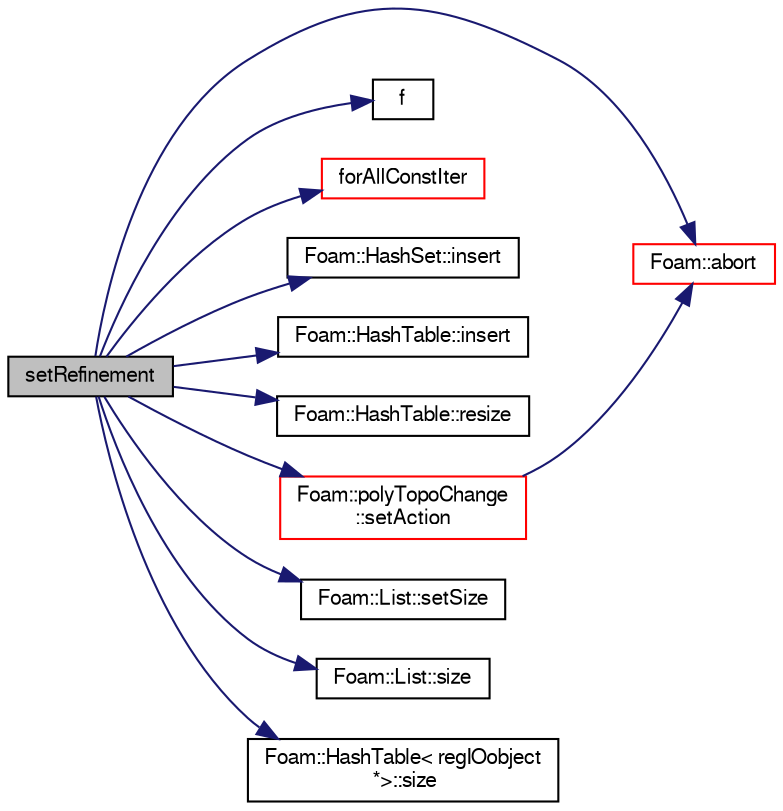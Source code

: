 digraph "setRefinement"
{
  bgcolor="transparent";
  edge [fontname="FreeSans",fontsize="10",labelfontname="FreeSans",labelfontsize="10"];
  node [fontname="FreeSans",fontsize="10",shape=record];
  rankdir="LR";
  Node845 [label="setRefinement",height=0.2,width=0.4,color="black", fillcolor="grey75", style="filled", fontcolor="black"];
  Node845 -> Node846 [color="midnightblue",fontsize="10",style="solid",fontname="FreeSans"];
  Node846 [label="Foam::abort",height=0.2,width=0.4,color="red",URL="$a21124.html#a447107a607d03e417307c203fa5fb44b"];
  Node845 -> Node889 [color="midnightblue",fontsize="10",style="solid",fontname="FreeSans"];
  Node889 [label="f",height=0.2,width=0.4,color="black",URL="$a17900.html#a888be93833ac7a23170555c69c690288"];
  Node845 -> Node890 [color="midnightblue",fontsize="10",style="solid",fontname="FreeSans"];
  Node890 [label="forAllConstIter",height=0.2,width=0.4,color="red",URL="$a38141.html#ae21e2836509b0fa7f7cedf6493b11b09"];
  Node845 -> Node1148 [color="midnightblue",fontsize="10",style="solid",fontname="FreeSans"];
  Node1148 [label="Foam::HashSet::insert",height=0.2,width=0.4,color="black",URL="$a25690.html#a49f0753d9652681fc3a81f59951a0ad7",tooltip="Insert a new entry. "];
  Node845 -> Node1109 [color="midnightblue",fontsize="10",style="solid",fontname="FreeSans"];
  Node1109 [label="Foam::HashTable::insert",height=0.2,width=0.4,color="black",URL="$a25702.html#a5eee1e0e199ad59b9cb3916cd42156e0",tooltip="Insert a new hashedEntry. "];
  Node845 -> Node1149 [color="midnightblue",fontsize="10",style="solid",fontname="FreeSans"];
  Node1149 [label="Foam::HashTable::resize",height=0.2,width=0.4,color="black",URL="$a25702.html#ae697ea15032f01f89988bb8ada677832",tooltip="Resize the hash table for efficiency. "];
  Node845 -> Node1150 [color="midnightblue",fontsize="10",style="solid",fontname="FreeSans"];
  Node1150 [label="Foam::polyTopoChange\l::setAction",height=0.2,width=0.4,color="red",URL="$a21678.html#a40a23962b792d24f4cb999f5b55aece2",tooltip="For compatibility with polyTopoChange: set topological action. "];
  Node1150 -> Node846 [color="midnightblue",fontsize="10",style="solid",fontname="FreeSans"];
  Node845 -> Node906 [color="midnightblue",fontsize="10",style="solid",fontname="FreeSans"];
  Node906 [label="Foam::List::setSize",height=0.2,width=0.4,color="black",URL="$a25694.html#aedb985ffeaf1bdbfeccc2a8730405703",tooltip="Reset size of List. "];
  Node845 -> Node944 [color="midnightblue",fontsize="10",style="solid",fontname="FreeSans"];
  Node944 [label="Foam::List::size",height=0.2,width=0.4,color="black",URL="$a25694.html#a8a5f6fa29bd4b500caf186f60245b384",tooltip="Override size to be inconsistent with allocated storage. "];
  Node845 -> Node1011 [color="midnightblue",fontsize="10",style="solid",fontname="FreeSans"];
  Node1011 [label="Foam::HashTable\< regIOobject\l *\>::size",height=0.2,width=0.4,color="black",URL="$a25702.html#a47b3bf30da1eb3ab8076b5fbe00e0494",tooltip="Return number of elements in table. "];
}
